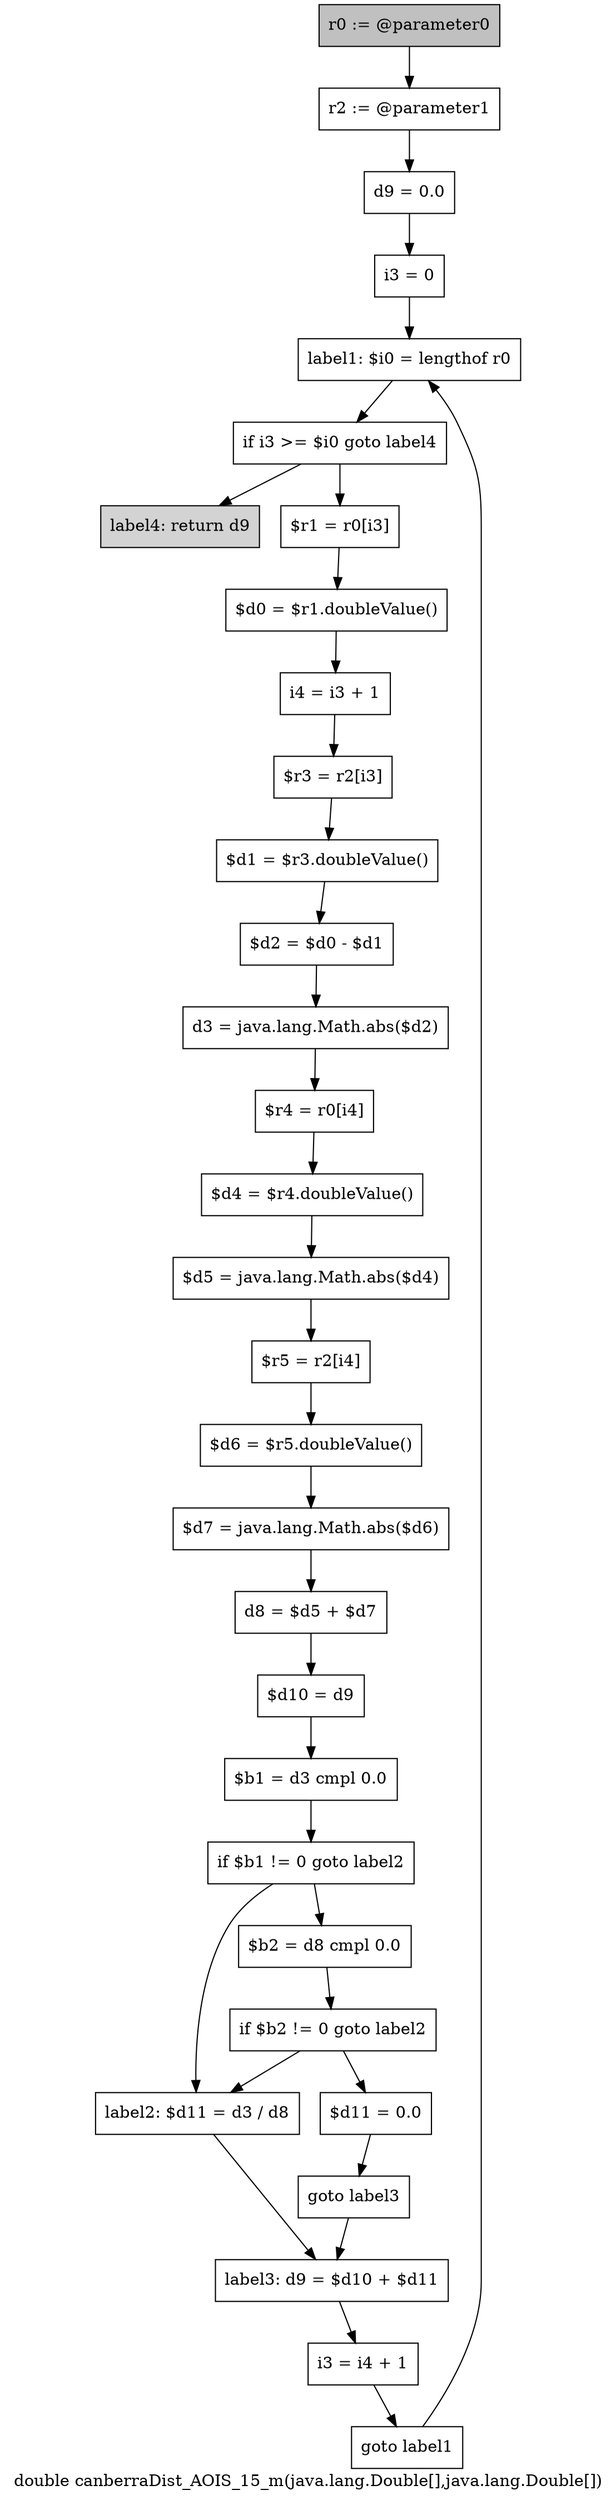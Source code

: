 digraph "double canberraDist_AOIS_15_m(java.lang.Double[],java.lang.Double[])" {
    label="double canberraDist_AOIS_15_m(java.lang.Double[],java.lang.Double[])";
    node [shape=box];
    "0" [style=filled,fillcolor=gray,label="r0 := @parameter0",];
    "1" [label="r2 := @parameter1",];
    "0"->"1";
    "2" [label="d9 = 0.0",];
    "1"->"2";
    "3" [label="i3 = 0",];
    "2"->"3";
    "4" [label="label1: $i0 = lengthof r0",];
    "3"->"4";
    "5" [label="if i3 >= $i0 goto label4",];
    "4"->"5";
    "6" [label="$r1 = r0[i3]",];
    "5"->"6";
    "31" [style=filled,fillcolor=lightgray,label="label4: return d9",];
    "5"->"31";
    "7" [label="$d0 = $r1.doubleValue()",];
    "6"->"7";
    "8" [label="i4 = i3 + 1",];
    "7"->"8";
    "9" [label="$r3 = r2[i3]",];
    "8"->"9";
    "10" [label="$d1 = $r3.doubleValue()",];
    "9"->"10";
    "11" [label="$d2 = $d0 - $d1",];
    "10"->"11";
    "12" [label="d3 = java.lang.Math.abs($d2)",];
    "11"->"12";
    "13" [label="$r4 = r0[i4]",];
    "12"->"13";
    "14" [label="$d4 = $r4.doubleValue()",];
    "13"->"14";
    "15" [label="$d5 = java.lang.Math.abs($d4)",];
    "14"->"15";
    "16" [label="$r5 = r2[i4]",];
    "15"->"16";
    "17" [label="$d6 = $r5.doubleValue()",];
    "16"->"17";
    "18" [label="$d7 = java.lang.Math.abs($d6)",];
    "17"->"18";
    "19" [label="d8 = $d5 + $d7",];
    "18"->"19";
    "20" [label="$d10 = d9",];
    "19"->"20";
    "21" [label="$b1 = d3 cmpl 0.0",];
    "20"->"21";
    "22" [label="if $b1 != 0 goto label2",];
    "21"->"22";
    "23" [label="$b2 = d8 cmpl 0.0",];
    "22"->"23";
    "27" [label="label2: $d11 = d3 / d8",];
    "22"->"27";
    "24" [label="if $b2 != 0 goto label2",];
    "23"->"24";
    "25" [label="$d11 = 0.0",];
    "24"->"25";
    "24"->"27";
    "26" [label="goto label3",];
    "25"->"26";
    "28" [label="label3: d9 = $d10 + $d11",];
    "26"->"28";
    "27"->"28";
    "29" [label="i3 = i4 + 1",];
    "28"->"29";
    "30" [label="goto label1",];
    "29"->"30";
    "30"->"4";
}
